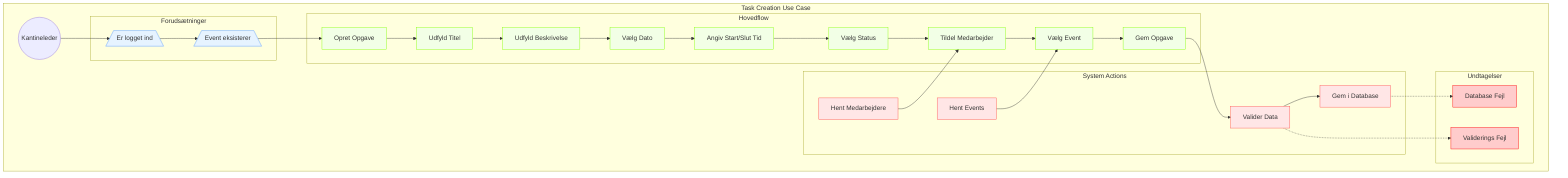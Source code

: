 graph TB
     subgraph "Task Creation Use Case"
         Actor((Kantineleder))

         subgraph "Forudsætninger"
             Login[/"Er logget ind"\]
             EventExists[/"Event eksisterer"\]
         end

         subgraph "Hovedflow"
             CreateTask["Opret Opgave"]
             FillTitle["Udfyld Titel"]
             FillDesc["Udfyld Beskrivelse"]
             SetDate["Vælg Dato"]
             SetTime["Angiv Start/Slut Tid"]
             SetStatus["Vælg Status"]
             AssignUser["Tildel Medarbejder"]
             SelectEvent["Vælg Event"]
             SaveTask["Gem Opgave"]
         end

         subgraph "System Actions"
             LoadEvents["Hent Events"]
             LoadUsers["Hent Medarbejdere"]
             ValidateData["Valider Data"]
             StoreTask["Gem i Database"]
         end

         subgraph "Undtagelser"
             DBError["Database Fejl"]
             ValidationError["Validerings Fejl"]
         end

         %% Relationships
         Actor --> Login
         Login --> EventExists
         EventExists --> CreateTask

         CreateTask --> FillTitle
         FillTitle --> FillDesc
         FillDesc --> SetDate
         SetDate --> SetTime
         SetTime --> SetStatus
         SetStatus --> AssignUser
         AssignUser --> SelectEvent
         SelectEvent --> SaveTask

         SaveTask --> ValidateData
         ValidateData --> StoreTask

         LoadEvents --> SelectEvent
         LoadUsers --> AssignUser

         ValidateData -.-> ValidationError
         StoreTask -.-> DBError

         %% Styling
         classDef prerequisite fill:#e6f3ff,stroke:#4d94ff
         classDef mainflow fill:#f2ffe6,stroke:#80ff00
         classDef system fill:#ffe6e6,stroke:#ff4d4d
         classDef error fill:#ffcccc,stroke:#ff0000

         class Login,EventExists prerequisite
         class CreateTask,FillTitle,FillDesc,SetDate,SetTime,SetStatus,AssignUser,SelectEvent,SaveTask mainflow
         class LoadEvents,LoadUsers,ValidateData,StoreTask system
         class DBError,ValidationError error
     end